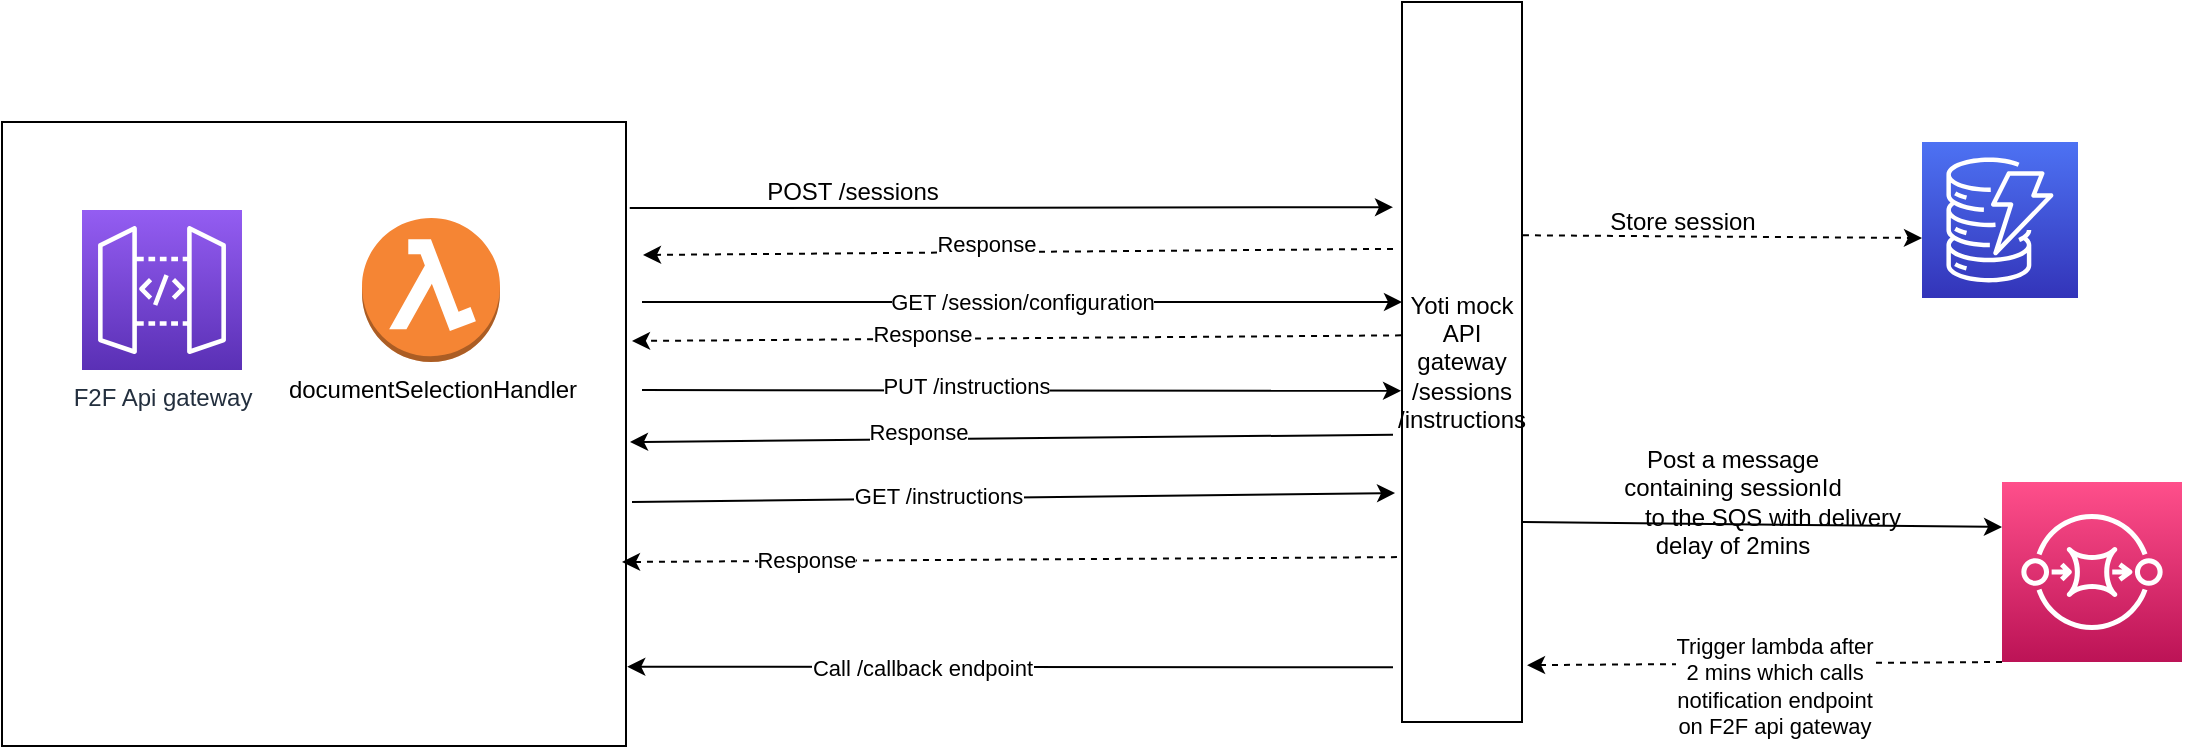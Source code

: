 <mxfile version="20.1.1" type="device"><diagram id="biAIIGb9armWVm6YvYA_" name="Page-1"><mxGraphModel dx="1773" dy="581" grid="1" gridSize="10" guides="1" tooltips="1" connect="1" arrows="1" fold="1" page="1" pageScale="1" pageWidth="827" pageHeight="1169" math="0" shadow="0"><root><mxCell id="0"/><mxCell id="1" parent="0"/><mxCell id="AZzB_lqlaxveii5nscag-31" value="" style="whiteSpace=wrap;html=1;aspect=fixed;" vertex="1" parent="1"><mxGeometry x="-70" y="120" width="312" height="312" as="geometry"/></mxCell><mxCell id="AZzB_lqlaxveii5nscag-1" value="Yoti mock API gateway&lt;br&gt;/sessions&lt;br&gt;/instructions&lt;br&gt;" style="rounded=0;whiteSpace=wrap;html=1;direction=south;" vertex="1" parent="1"><mxGeometry x="630" y="60" width="60" height="360" as="geometry"/></mxCell><mxCell id="AZzB_lqlaxveii5nscag-3" value="F2F Api gateway" style="sketch=0;points=[[0,0,0],[0.25,0,0],[0.5,0,0],[0.75,0,0],[1,0,0],[0,1,0],[0.25,1,0],[0.5,1,0],[0.75,1,0],[1,1,0],[0,0.25,0],[0,0.5,0],[0,0.75,0],[1,0.25,0],[1,0.5,0],[1,0.75,0]];outlineConnect=0;fontColor=#232F3E;gradientColor=#945DF2;gradientDirection=north;fillColor=#5A30B5;strokeColor=#ffffff;dashed=0;verticalLabelPosition=bottom;verticalAlign=top;align=center;html=1;fontSize=12;fontStyle=0;aspect=fixed;shape=mxgraph.aws4.resourceIcon;resIcon=mxgraph.aws4.api_gateway;" vertex="1" parent="1"><mxGeometry x="-30" y="164" width="80" height="80" as="geometry"/></mxCell><mxCell id="AZzB_lqlaxveii5nscag-4" value="documentSelectionHandler" style="outlineConnect=0;dashed=0;verticalLabelPosition=bottom;verticalAlign=top;align=center;html=1;shape=mxgraph.aws3.lambda_function;fillColor=#F58534;gradientColor=none;" vertex="1" parent="1"><mxGeometry x="110" y="168" width="69" height="72" as="geometry"/></mxCell><mxCell id="AZzB_lqlaxveii5nscag-6" value="" style="sketch=0;points=[[0,0,0],[0.25,0,0],[0.5,0,0],[0.75,0,0],[1,0,0],[0,1,0],[0.25,1,0],[0.5,1,0],[0.75,1,0],[1,1,0],[0,0.25,0],[0,0.5,0],[0,0.75,0],[1,0.25,0],[1,0.5,0],[1,0.75,0]];outlineConnect=0;fontColor=#232F3E;gradientColor=#FF4F8B;gradientDirection=north;fillColor=#BC1356;strokeColor=#ffffff;dashed=0;verticalLabelPosition=bottom;verticalAlign=top;align=center;html=1;fontSize=12;fontStyle=0;aspect=fixed;shape=mxgraph.aws4.resourceIcon;resIcon=mxgraph.aws4.sqs;" vertex="1" parent="1"><mxGeometry x="930" y="300" width="90" height="90" as="geometry"/></mxCell><mxCell id="AZzB_lqlaxveii5nscag-10" value="POST /sessions" style="text;html=1;align=center;verticalAlign=middle;resizable=0;points=[];autosize=1;strokeColor=none;fillColor=none;" vertex="1" parent="1"><mxGeometry x="300" y="140" width="110" height="30" as="geometry"/></mxCell><mxCell id="AZzB_lqlaxveii5nscag-15" value="GET /session/configuration" style="endArrow=classic;html=1;rounded=0;" edge="1" parent="1"><mxGeometry width="50" height="50" relative="1" as="geometry"><mxPoint x="250" y="210" as="sourcePoint"/><mxPoint x="630" y="210" as="targetPoint"/><Array as="points"><mxPoint x="570" y="210"/><mxPoint x="630" y="210"/></Array></mxGeometry></mxCell><mxCell id="AZzB_lqlaxveii5nscag-16" value="" style="endArrow=classic;html=1;rounded=0;dashed=1;exitX=0.463;exitY=1.008;exitDx=0;exitDy=0;exitPerimeter=0;" edge="1" parent="1" source="AZzB_lqlaxveii5nscag-1"><mxGeometry width="50" height="50" relative="1" as="geometry"><mxPoint x="394" y="229.5" as="sourcePoint"/><mxPoint x="245" y="229.5" as="targetPoint"/></mxGeometry></mxCell><mxCell id="AZzB_lqlaxveii5nscag-17" value="Response" style="edgeLabel;html=1;align=center;verticalAlign=middle;resizable=0;points=[];" vertex="1" connectable="0" parent="AZzB_lqlaxveii5nscag-16"><mxGeometry x="0.248" y="-3" relative="1" as="geometry"><mxPoint as="offset"/></mxGeometry></mxCell><mxCell id="AZzB_lqlaxveii5nscag-18" value="" style="endArrow=classic;html=1;rounded=0;entryX=0.54;entryY=1.008;entryDx=0;entryDy=0;entryPerimeter=0;" edge="1" parent="1" target="AZzB_lqlaxveii5nscag-1"><mxGeometry width="50" height="50" relative="1" as="geometry"><mxPoint x="250" y="254" as="sourcePoint"/><mxPoint x="414" y="258" as="targetPoint"/></mxGeometry></mxCell><mxCell id="AZzB_lqlaxveii5nscag-19" value="PUT /instructions" style="edgeLabel;html=1;align=center;verticalAlign=middle;resizable=0;points=[];" vertex="1" connectable="0" parent="AZzB_lqlaxveii5nscag-18"><mxGeometry x="-0.149" y="2" relative="1" as="geometry"><mxPoint as="offset"/></mxGeometry></mxCell><mxCell id="AZzB_lqlaxveii5nscag-21" value="" style="endArrow=classic;html=1;rounded=0;exitX=0.601;exitY=1.075;exitDx=0;exitDy=0;exitPerimeter=0;" edge="1" parent="1" source="AZzB_lqlaxveii5nscag-1"><mxGeometry width="50" height="50" relative="1" as="geometry"><mxPoint x="414" y="280" as="sourcePoint"/><mxPoint x="244" y="280" as="targetPoint"/></mxGeometry></mxCell><mxCell id="AZzB_lqlaxveii5nscag-22" value="Response" style="edgeLabel;html=1;align=center;verticalAlign=middle;resizable=0;points=[];" vertex="1" connectable="0" parent="AZzB_lqlaxveii5nscag-21"><mxGeometry x="0.247" y="-4" relative="1" as="geometry"><mxPoint as="offset"/></mxGeometry></mxCell><mxCell id="AZzB_lqlaxveii5nscag-23" value="" style="endArrow=classic;html=1;rounded=0;entryX=0.682;entryY=1.058;entryDx=0;entryDy=0;entryPerimeter=0;" edge="1" parent="1" target="AZzB_lqlaxveii5nscag-1"><mxGeometry width="50" height="50" relative="1" as="geometry"><mxPoint x="245" y="310" as="sourcePoint"/><mxPoint x="410" y="310" as="targetPoint"/></mxGeometry></mxCell><mxCell id="AZzB_lqlaxveii5nscag-24" value="GET /instructions" style="edgeLabel;html=1;align=center;verticalAlign=middle;resizable=0;points=[];" vertex="1" connectable="0" parent="AZzB_lqlaxveii5nscag-23"><mxGeometry x="-0.2" y="1" relative="1" as="geometry"><mxPoint as="offset"/></mxGeometry></mxCell><mxCell id="AZzB_lqlaxveii5nscag-25" value="" style="endArrow=classic;html=1;rounded=0;entryX=0;entryY=0.25;entryDx=0;entryDy=0;entryPerimeter=0;" edge="1" parent="1" target="AZzB_lqlaxveii5nscag-6"><mxGeometry width="50" height="50" relative="1" as="geometry"><mxPoint x="690" y="240" as="sourcePoint"/><mxPoint x="524" y="310" as="targetPoint"/><Array as="points"><mxPoint x="690" y="320"/></Array></mxGeometry></mxCell><mxCell id="AZzB_lqlaxveii5nscag-26" value="Post a message&lt;br&gt;containing sessionId&lt;br&gt;&amp;nbsp; &amp;nbsp; &amp;nbsp; &amp;nbsp; &amp;nbsp; &amp;nbsp; to the SQS with delivery&lt;br&gt;delay of 2mins" style="text;html=1;align=center;verticalAlign=middle;resizable=0;points=[];autosize=1;strokeColor=none;fillColor=none;" vertex="1" parent="1"><mxGeometry x="700" y="275" width="190" height="70" as="geometry"/></mxCell><mxCell id="AZzB_lqlaxveii5nscag-27" value="" style="endArrow=classic;html=1;rounded=0;exitX=0.771;exitY=1.042;exitDx=0;exitDy=0;exitPerimeter=0;dashed=1;" edge="1" parent="1" source="AZzB_lqlaxveii5nscag-1"><mxGeometry width="50" height="50" relative="1" as="geometry"><mxPoint x="414" y="340" as="sourcePoint"/><mxPoint x="240" y="340" as="targetPoint"/></mxGeometry></mxCell><mxCell id="AZzB_lqlaxveii5nscag-28" value="Response" style="edgeLabel;html=1;align=center;verticalAlign=middle;resizable=0;points=[];" vertex="1" connectable="0" parent="AZzB_lqlaxveii5nscag-27"><mxGeometry x="0.529" y="-1" relative="1" as="geometry"><mxPoint as="offset"/></mxGeometry></mxCell><mxCell id="AZzB_lqlaxveii5nscag-29" value="" style="endArrow=classic;html=1;rounded=0;exitX=0;exitY=1;exitDx=0;exitDy=0;exitPerimeter=0;dashed=1;entryX=0.921;entryY=-0.042;entryDx=0;entryDy=0;entryPerimeter=0;" edge="1" parent="1" source="AZzB_lqlaxveii5nscag-6" target="AZzB_lqlaxveii5nscag-1"><mxGeometry width="50" height="50" relative="1" as="geometry"><mxPoint x="500" y="360" as="sourcePoint"/><mxPoint x="690" y="290" as="targetPoint"/></mxGeometry></mxCell><mxCell id="AZzB_lqlaxveii5nscag-30" value="Trigger lambda after&lt;br&gt;2 mins which calls&lt;br&gt;notification endpoint&lt;br&gt;on F2F api gateway" style="edgeLabel;html=1;align=center;verticalAlign=middle;resizable=0;points=[];" vertex="1" connectable="0" parent="AZzB_lqlaxveii5nscag-29"><mxGeometry x="0.558" y="-3" relative="1" as="geometry"><mxPoint x="71" y="14" as="offset"/></mxGeometry></mxCell><mxCell id="AZzB_lqlaxveii5nscag-33" value="" style="endArrow=classic;html=1;rounded=0;dashed=1;exitX=0.329;exitY=1.075;exitDx=0;exitDy=0;exitPerimeter=0;entryX=1.002;entryY=0.206;entryDx=0;entryDy=0;entryPerimeter=0;" edge="1" parent="1"><mxGeometry width="50" height="50" relative="1" as="geometry"><mxPoint x="625.5" y="183.44" as="sourcePoint"/><mxPoint x="250.5" y="186.5" as="targetPoint"/></mxGeometry></mxCell><mxCell id="AZzB_lqlaxveii5nscag-35" value="Response" style="edgeLabel;html=1;align=center;verticalAlign=middle;resizable=0;points=[];" vertex="1" connectable="0" parent="AZzB_lqlaxveii5nscag-33"><mxGeometry x="0.088" y="-4" relative="1" as="geometry"><mxPoint as="offset"/></mxGeometry></mxCell><mxCell id="AZzB_lqlaxveii5nscag-36" value="" style="endArrow=classic;html=1;rounded=0;exitX=1.006;exitY=0.138;exitDx=0;exitDy=0;exitPerimeter=0;entryX=0.285;entryY=1.075;entryDx=0;entryDy=0;entryPerimeter=0;" edge="1" parent="1" source="AZzB_lqlaxveii5nscag-31" target="AZzB_lqlaxveii5nscag-1"><mxGeometry width="50" height="50" relative="1" as="geometry"><mxPoint x="420" y="310" as="sourcePoint"/><mxPoint x="470" y="260" as="targetPoint"/></mxGeometry></mxCell><mxCell id="AZzB_lqlaxveii5nscag-37" value="" style="endArrow=classic;html=1;rounded=0;dashed=1;exitX=0.324;exitY=-0.008;exitDx=0;exitDy=0;exitPerimeter=0;entryX=0;entryY=1;entryDx=0;entryDy=0;entryPerimeter=0;" edge="1" parent="1" source="AZzB_lqlaxveii5nscag-1"><mxGeometry width="50" height="50" relative="1" as="geometry"><mxPoint x="690" y="190" as="sourcePoint"/><mxPoint x="890" y="178" as="targetPoint"/></mxGeometry></mxCell><mxCell id="AZzB_lqlaxveii5nscag-38" value="" style="sketch=0;points=[[0,0,0],[0.25,0,0],[0.5,0,0],[0.75,0,0],[1,0,0],[0,1,0],[0.25,1,0],[0.5,1,0],[0.75,1,0],[1,1,0],[0,0.25,0],[0,0.5,0],[0,0.75,0],[1,0.25,0],[1,0.5,0],[1,0.75,0]];outlineConnect=0;fontColor=#232F3E;gradientColor=#4D72F3;gradientDirection=north;fillColor=#3334B9;strokeColor=#ffffff;dashed=0;verticalLabelPosition=bottom;verticalAlign=top;align=center;html=1;fontSize=12;fontStyle=0;aspect=fixed;shape=mxgraph.aws4.resourceIcon;resIcon=mxgraph.aws4.dynamodb;" vertex="1" parent="1"><mxGeometry x="890" y="130" width="78" height="78" as="geometry"/></mxCell><mxCell id="AZzB_lqlaxveii5nscag-39" value="Store session" style="text;html=1;align=center;verticalAlign=middle;resizable=0;points=[];autosize=1;strokeColor=none;fillColor=none;" vertex="1" parent="1"><mxGeometry x="720" y="155" width="100" height="30" as="geometry"/></mxCell><mxCell id="AZzB_lqlaxveii5nscag-41" value="" style="endArrow=classic;html=1;rounded=0;exitX=0.924;exitY=1.075;exitDx=0;exitDy=0;exitPerimeter=0;entryX=1.002;entryY=0.873;entryDx=0;entryDy=0;entryPerimeter=0;" edge="1" parent="1" source="AZzB_lqlaxveii5nscag-1" target="AZzB_lqlaxveii5nscag-31"><mxGeometry width="50" height="50" relative="1" as="geometry"><mxPoint x="520" y="380" as="sourcePoint"/><mxPoint x="570" y="330" as="targetPoint"/></mxGeometry></mxCell><mxCell id="AZzB_lqlaxveii5nscag-42" value="Call /callback endpoint" style="edgeLabel;html=1;align=center;verticalAlign=middle;resizable=0;points=[];" vertex="1" connectable="0" parent="AZzB_lqlaxveii5nscag-41"><mxGeometry x="0.233" relative="1" as="geometry"><mxPoint as="offset"/></mxGeometry></mxCell></root></mxGraphModel></diagram></mxfile>